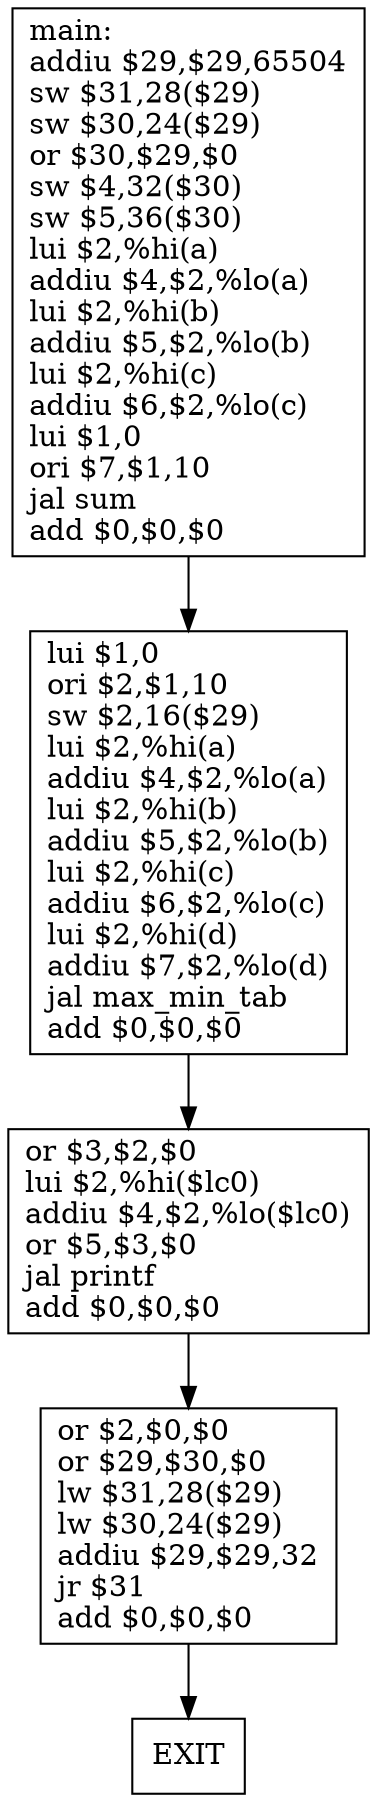digraph G1 {
node [shape = box];
BB0 [label = "main:\laddiu $29,$29,65504\lsw $31,28($29)\lsw $30,24($29)\lor $30,$29,$0\lsw $4,32($30)\lsw $5,36($30)\llui $2,%hi(a)\laddiu $4,$2,%lo(a)\llui $2,%hi(b)\laddiu $5,$2,%lo(b)\llui $2,%hi(c)\laddiu $6,$2,%lo(c)\llui $1,0\lori $7,$1,10\ljal sum\ladd $0,$0,$0\l"] ;
BB0 -> BB1 [style = filled, label = ""];
BB1 [label = "lui $1,0\lori $2,$1,10\lsw $2,16($29)\llui $2,%hi(a)\laddiu $4,$2,%lo(a)\llui $2,%hi(b)\laddiu $5,$2,%lo(b)\llui $2,%hi(c)\laddiu $6,$2,%lo(c)\llui $2,%hi(d)\laddiu $7,$2,%lo(d)\ljal max_min_tab\ladd $0,$0,$0\l"] ;
BB1 -> BB2 [style = filled, label = ""];
BB2 [label = "or $3,$2,$0\llui $2,%hi($lc0)\laddiu $4,$2,%lo($lc0)\lor $5,$3,$0\ljal printf\ladd $0,$0,$0\l"] ;
BB2 -> BB3 [style = filled, label = ""];
BB3 [label = "or $2,$0,$0\lor $29,$30,$0\llw $31,28($29)\llw $30,24($29)\laddiu $29,$29,32\ljr $31\ladd $0,$0,$0\l"] ;
BB3 -> EXIT  [style = filled, label = ""];
}
